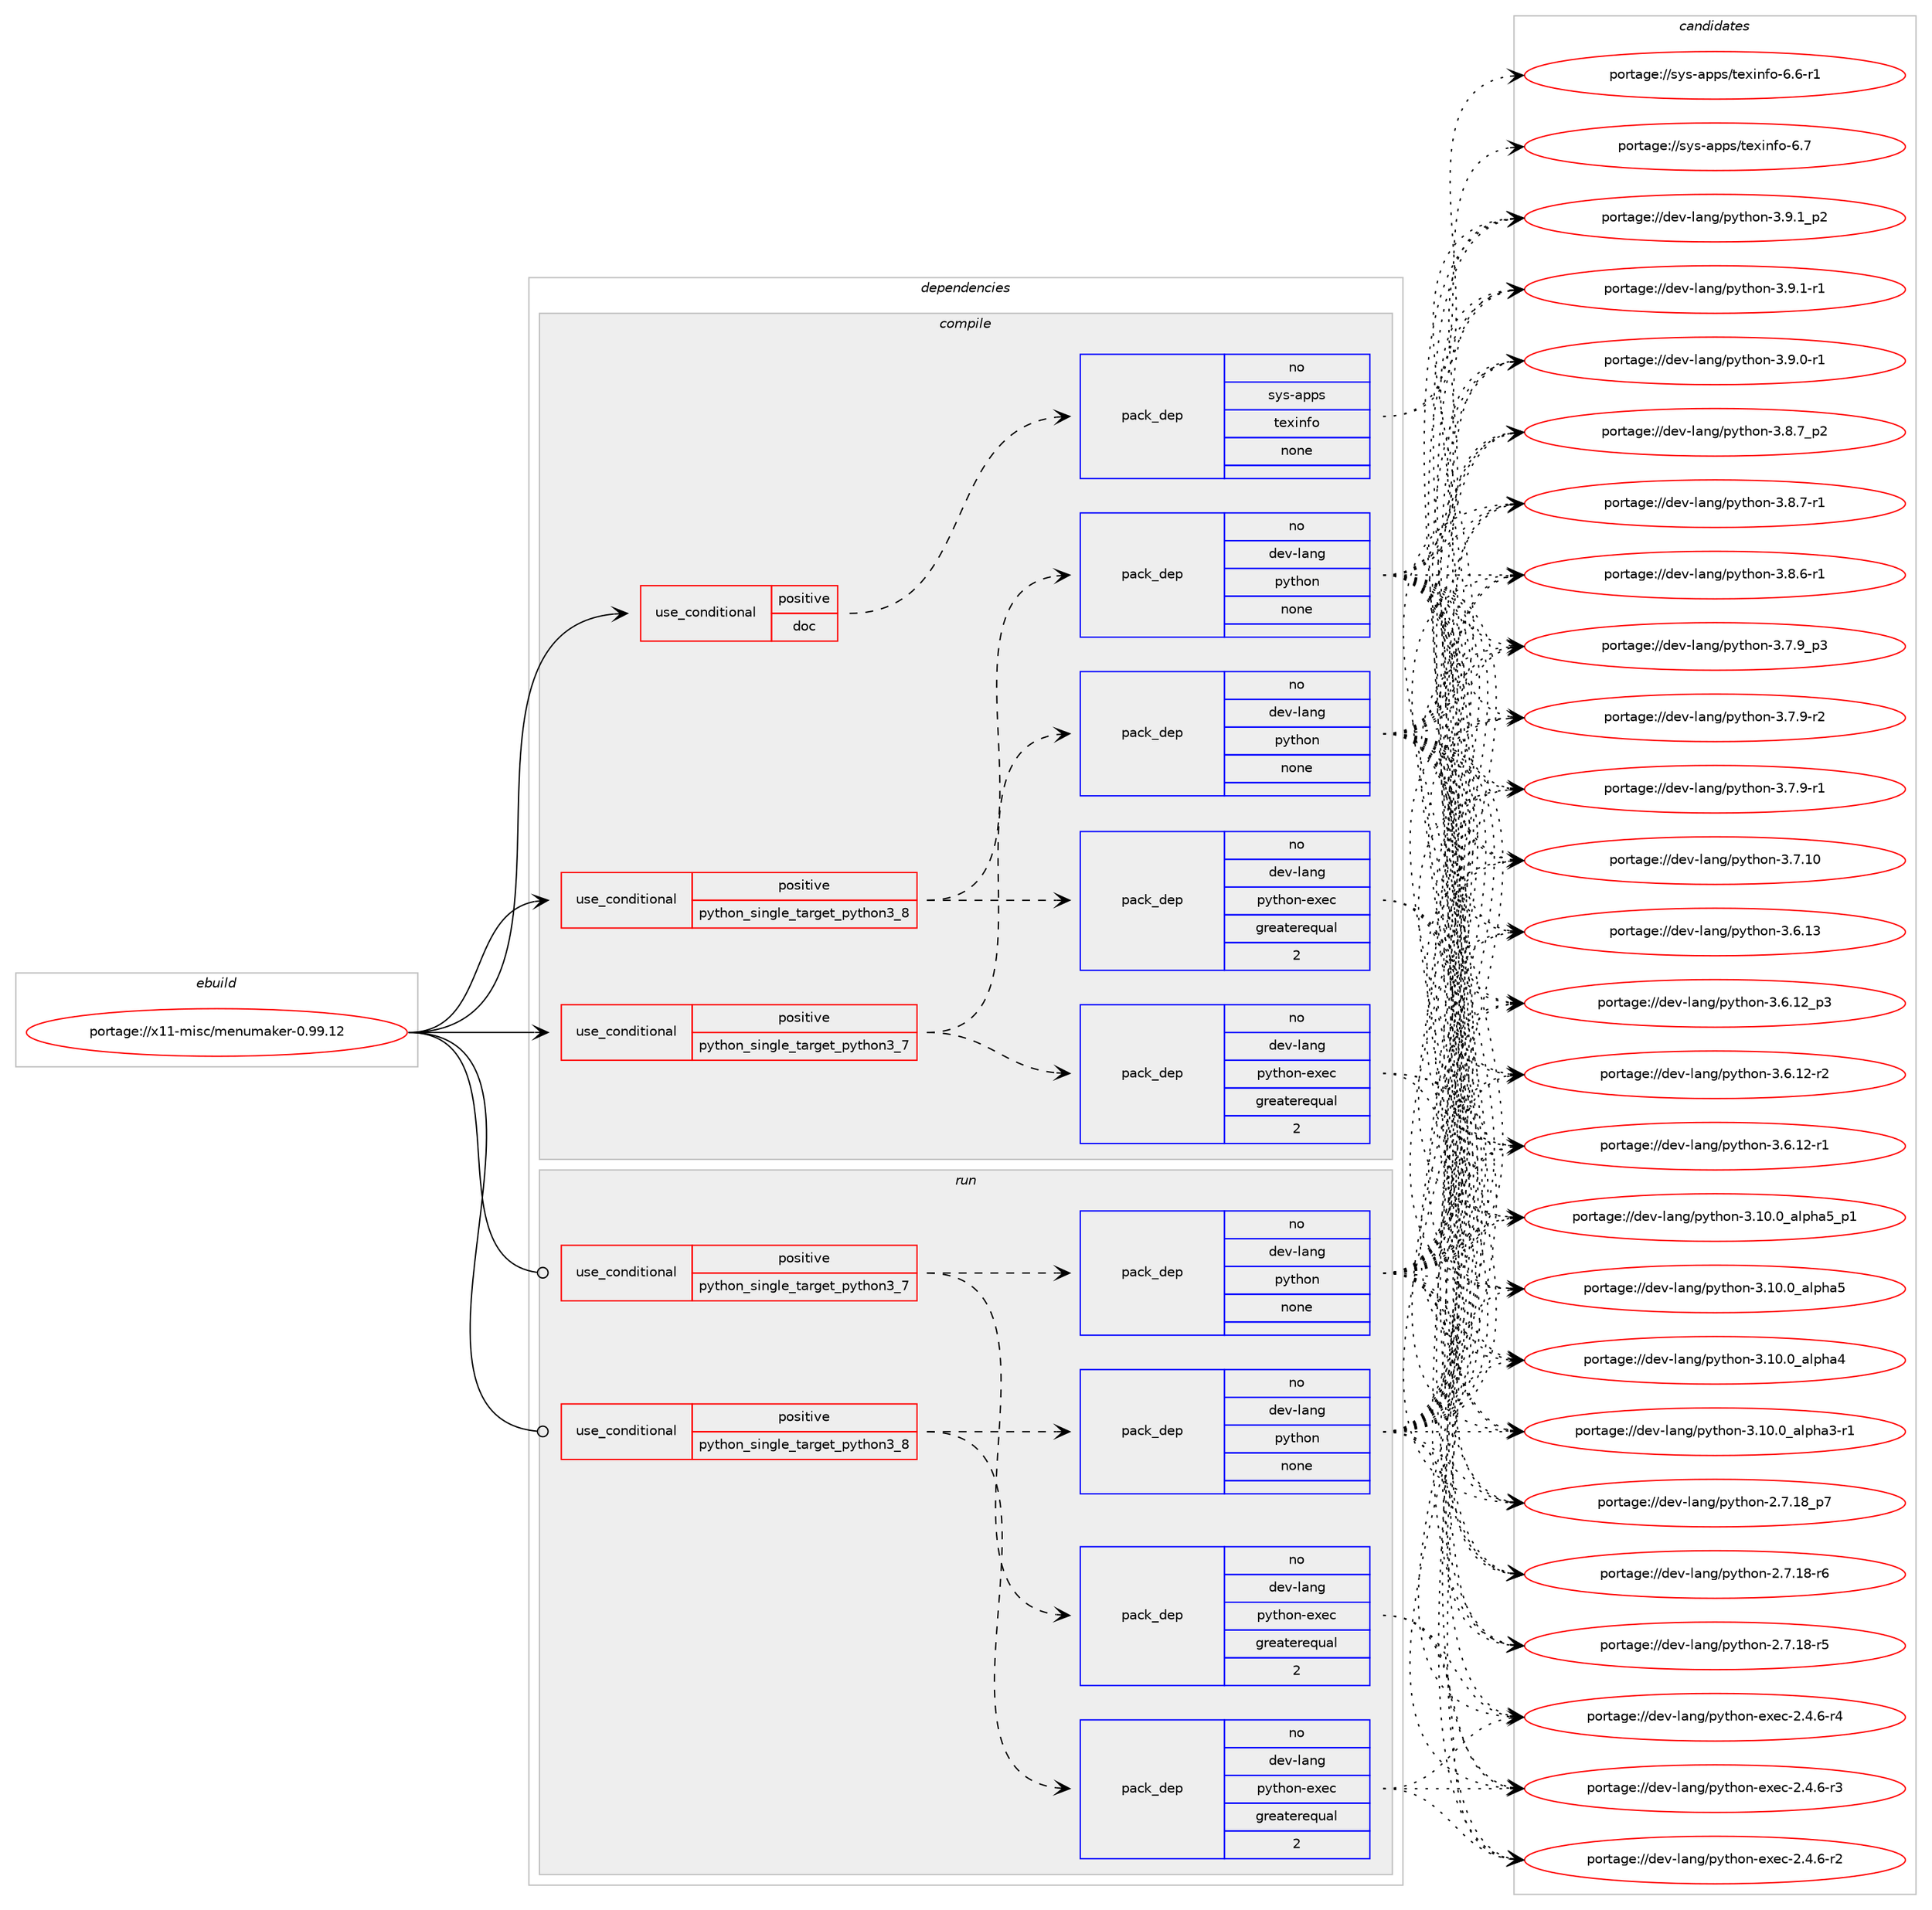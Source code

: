 digraph prolog {

# *************
# Graph options
# *************

newrank=true;
concentrate=true;
compound=true;
graph [rankdir=LR,fontname=Helvetica,fontsize=10,ranksep=1.5];#, ranksep=2.5, nodesep=0.2];
edge  [arrowhead=vee];
node  [fontname=Helvetica,fontsize=10];

# **********
# The ebuild
# **********

subgraph cluster_leftcol {
color=gray;
rank=same;
label=<<i>ebuild</i>>;
id [label="portage://x11-misc/menumaker-0.99.12", color=red, width=4, href="../x11-misc/menumaker-0.99.12.svg"];
}

# ****************
# The dependencies
# ****************

subgraph cluster_midcol {
color=gray;
label=<<i>dependencies</i>>;
subgraph cluster_compile {
fillcolor="#eeeeee";
style=filled;
label=<<i>compile</i>>;
subgraph cond179 {
dependency1528 [label=<<TABLE BORDER="0" CELLBORDER="1" CELLSPACING="0" CELLPADDING="4"><TR><TD ROWSPAN="3" CELLPADDING="10">use_conditional</TD></TR><TR><TD>positive</TD></TR><TR><TD>doc</TD></TR></TABLE>>, shape=none, color=red];
subgraph pack1319 {
dependency1529 [label=<<TABLE BORDER="0" CELLBORDER="1" CELLSPACING="0" CELLPADDING="4" WIDTH="220"><TR><TD ROWSPAN="6" CELLPADDING="30">pack_dep</TD></TR><TR><TD WIDTH="110">no</TD></TR><TR><TD>sys-apps</TD></TR><TR><TD>texinfo</TD></TR><TR><TD>none</TD></TR><TR><TD></TD></TR></TABLE>>, shape=none, color=blue];
}
dependency1528:e -> dependency1529:w [weight=20,style="dashed",arrowhead="vee"];
}
id:e -> dependency1528:w [weight=20,style="solid",arrowhead="vee"];
subgraph cond180 {
dependency1530 [label=<<TABLE BORDER="0" CELLBORDER="1" CELLSPACING="0" CELLPADDING="4"><TR><TD ROWSPAN="3" CELLPADDING="10">use_conditional</TD></TR><TR><TD>positive</TD></TR><TR><TD>python_single_target_python3_7</TD></TR></TABLE>>, shape=none, color=red];
subgraph pack1320 {
dependency1531 [label=<<TABLE BORDER="0" CELLBORDER="1" CELLSPACING="0" CELLPADDING="4" WIDTH="220"><TR><TD ROWSPAN="6" CELLPADDING="30">pack_dep</TD></TR><TR><TD WIDTH="110">no</TD></TR><TR><TD>dev-lang</TD></TR><TR><TD>python</TD></TR><TR><TD>none</TD></TR><TR><TD></TD></TR></TABLE>>, shape=none, color=blue];
}
dependency1530:e -> dependency1531:w [weight=20,style="dashed",arrowhead="vee"];
subgraph pack1321 {
dependency1532 [label=<<TABLE BORDER="0" CELLBORDER="1" CELLSPACING="0" CELLPADDING="4" WIDTH="220"><TR><TD ROWSPAN="6" CELLPADDING="30">pack_dep</TD></TR><TR><TD WIDTH="110">no</TD></TR><TR><TD>dev-lang</TD></TR><TR><TD>python-exec</TD></TR><TR><TD>greaterequal</TD></TR><TR><TD>2</TD></TR></TABLE>>, shape=none, color=blue];
}
dependency1530:e -> dependency1532:w [weight=20,style="dashed",arrowhead="vee"];
}
id:e -> dependency1530:w [weight=20,style="solid",arrowhead="vee"];
subgraph cond181 {
dependency1533 [label=<<TABLE BORDER="0" CELLBORDER="1" CELLSPACING="0" CELLPADDING="4"><TR><TD ROWSPAN="3" CELLPADDING="10">use_conditional</TD></TR><TR><TD>positive</TD></TR><TR><TD>python_single_target_python3_8</TD></TR></TABLE>>, shape=none, color=red];
subgraph pack1322 {
dependency1534 [label=<<TABLE BORDER="0" CELLBORDER="1" CELLSPACING="0" CELLPADDING="4" WIDTH="220"><TR><TD ROWSPAN="6" CELLPADDING="30">pack_dep</TD></TR><TR><TD WIDTH="110">no</TD></TR><TR><TD>dev-lang</TD></TR><TR><TD>python</TD></TR><TR><TD>none</TD></TR><TR><TD></TD></TR></TABLE>>, shape=none, color=blue];
}
dependency1533:e -> dependency1534:w [weight=20,style="dashed",arrowhead="vee"];
subgraph pack1323 {
dependency1535 [label=<<TABLE BORDER="0" CELLBORDER="1" CELLSPACING="0" CELLPADDING="4" WIDTH="220"><TR><TD ROWSPAN="6" CELLPADDING="30">pack_dep</TD></TR><TR><TD WIDTH="110">no</TD></TR><TR><TD>dev-lang</TD></TR><TR><TD>python-exec</TD></TR><TR><TD>greaterequal</TD></TR><TR><TD>2</TD></TR></TABLE>>, shape=none, color=blue];
}
dependency1533:e -> dependency1535:w [weight=20,style="dashed",arrowhead="vee"];
}
id:e -> dependency1533:w [weight=20,style="solid",arrowhead="vee"];
}
subgraph cluster_compileandrun {
fillcolor="#eeeeee";
style=filled;
label=<<i>compile and run</i>>;
}
subgraph cluster_run {
fillcolor="#eeeeee";
style=filled;
label=<<i>run</i>>;
subgraph cond182 {
dependency1536 [label=<<TABLE BORDER="0" CELLBORDER="1" CELLSPACING="0" CELLPADDING="4"><TR><TD ROWSPAN="3" CELLPADDING="10">use_conditional</TD></TR><TR><TD>positive</TD></TR><TR><TD>python_single_target_python3_7</TD></TR></TABLE>>, shape=none, color=red];
subgraph pack1324 {
dependency1537 [label=<<TABLE BORDER="0" CELLBORDER="1" CELLSPACING="0" CELLPADDING="4" WIDTH="220"><TR><TD ROWSPAN="6" CELLPADDING="30">pack_dep</TD></TR><TR><TD WIDTH="110">no</TD></TR><TR><TD>dev-lang</TD></TR><TR><TD>python</TD></TR><TR><TD>none</TD></TR><TR><TD></TD></TR></TABLE>>, shape=none, color=blue];
}
dependency1536:e -> dependency1537:w [weight=20,style="dashed",arrowhead="vee"];
subgraph pack1325 {
dependency1538 [label=<<TABLE BORDER="0" CELLBORDER="1" CELLSPACING="0" CELLPADDING="4" WIDTH="220"><TR><TD ROWSPAN="6" CELLPADDING="30">pack_dep</TD></TR><TR><TD WIDTH="110">no</TD></TR><TR><TD>dev-lang</TD></TR><TR><TD>python-exec</TD></TR><TR><TD>greaterequal</TD></TR><TR><TD>2</TD></TR></TABLE>>, shape=none, color=blue];
}
dependency1536:e -> dependency1538:w [weight=20,style="dashed",arrowhead="vee"];
}
id:e -> dependency1536:w [weight=20,style="solid",arrowhead="odot"];
subgraph cond183 {
dependency1539 [label=<<TABLE BORDER="0" CELLBORDER="1" CELLSPACING="0" CELLPADDING="4"><TR><TD ROWSPAN="3" CELLPADDING="10">use_conditional</TD></TR><TR><TD>positive</TD></TR><TR><TD>python_single_target_python3_8</TD></TR></TABLE>>, shape=none, color=red];
subgraph pack1326 {
dependency1540 [label=<<TABLE BORDER="0" CELLBORDER="1" CELLSPACING="0" CELLPADDING="4" WIDTH="220"><TR><TD ROWSPAN="6" CELLPADDING="30">pack_dep</TD></TR><TR><TD WIDTH="110">no</TD></TR><TR><TD>dev-lang</TD></TR><TR><TD>python</TD></TR><TR><TD>none</TD></TR><TR><TD></TD></TR></TABLE>>, shape=none, color=blue];
}
dependency1539:e -> dependency1540:w [weight=20,style="dashed",arrowhead="vee"];
subgraph pack1327 {
dependency1541 [label=<<TABLE BORDER="0" CELLBORDER="1" CELLSPACING="0" CELLPADDING="4" WIDTH="220"><TR><TD ROWSPAN="6" CELLPADDING="30">pack_dep</TD></TR><TR><TD WIDTH="110">no</TD></TR><TR><TD>dev-lang</TD></TR><TR><TD>python-exec</TD></TR><TR><TD>greaterequal</TD></TR><TR><TD>2</TD></TR></TABLE>>, shape=none, color=blue];
}
dependency1539:e -> dependency1541:w [weight=20,style="dashed",arrowhead="vee"];
}
id:e -> dependency1539:w [weight=20,style="solid",arrowhead="odot"];
}
}

# **************
# The candidates
# **************

subgraph cluster_choices {
rank=same;
color=gray;
label=<<i>candidates</i>>;

subgraph choice1319 {
color=black;
nodesep=1;
choice11512111545971121121154711610112010511010211145544655 [label="portage://sys-apps/texinfo-6.7", color=red, width=4,href="../sys-apps/texinfo-6.7.svg"];
choice115121115459711211211547116101120105110102111455446544511449 [label="portage://sys-apps/texinfo-6.6-r1", color=red, width=4,href="../sys-apps/texinfo-6.6-r1.svg"];
dependency1529:e -> choice11512111545971121121154711610112010511010211145544655:w [style=dotted,weight="100"];
dependency1529:e -> choice115121115459711211211547116101120105110102111455446544511449:w [style=dotted,weight="100"];
}
subgraph choice1320 {
color=black;
nodesep=1;
choice1001011184510897110103471121211161041111104551465746499511250 [label="portage://dev-lang/python-3.9.1_p2", color=red, width=4,href="../dev-lang/python-3.9.1_p2.svg"];
choice1001011184510897110103471121211161041111104551465746494511449 [label="portage://dev-lang/python-3.9.1-r1", color=red, width=4,href="../dev-lang/python-3.9.1-r1.svg"];
choice1001011184510897110103471121211161041111104551465746484511449 [label="portage://dev-lang/python-3.9.0-r1", color=red, width=4,href="../dev-lang/python-3.9.0-r1.svg"];
choice1001011184510897110103471121211161041111104551465646559511250 [label="portage://dev-lang/python-3.8.7_p2", color=red, width=4,href="../dev-lang/python-3.8.7_p2.svg"];
choice1001011184510897110103471121211161041111104551465646554511449 [label="portage://dev-lang/python-3.8.7-r1", color=red, width=4,href="../dev-lang/python-3.8.7-r1.svg"];
choice1001011184510897110103471121211161041111104551465646544511449 [label="portage://dev-lang/python-3.8.6-r1", color=red, width=4,href="../dev-lang/python-3.8.6-r1.svg"];
choice1001011184510897110103471121211161041111104551465546579511251 [label="portage://dev-lang/python-3.7.9_p3", color=red, width=4,href="../dev-lang/python-3.7.9_p3.svg"];
choice1001011184510897110103471121211161041111104551465546574511450 [label="portage://dev-lang/python-3.7.9-r2", color=red, width=4,href="../dev-lang/python-3.7.9-r2.svg"];
choice1001011184510897110103471121211161041111104551465546574511449 [label="portage://dev-lang/python-3.7.9-r1", color=red, width=4,href="../dev-lang/python-3.7.9-r1.svg"];
choice10010111845108971101034711212111610411111045514655464948 [label="portage://dev-lang/python-3.7.10", color=red, width=4,href="../dev-lang/python-3.7.10.svg"];
choice10010111845108971101034711212111610411111045514654464951 [label="portage://dev-lang/python-3.6.13", color=red, width=4,href="../dev-lang/python-3.6.13.svg"];
choice100101118451089711010347112121116104111110455146544649509511251 [label="portage://dev-lang/python-3.6.12_p3", color=red, width=4,href="../dev-lang/python-3.6.12_p3.svg"];
choice100101118451089711010347112121116104111110455146544649504511450 [label="portage://dev-lang/python-3.6.12-r2", color=red, width=4,href="../dev-lang/python-3.6.12-r2.svg"];
choice100101118451089711010347112121116104111110455146544649504511449 [label="portage://dev-lang/python-3.6.12-r1", color=red, width=4,href="../dev-lang/python-3.6.12-r1.svg"];
choice10010111845108971101034711212111610411111045514649484648959710811210497539511249 [label="portage://dev-lang/python-3.10.0_alpha5_p1", color=red, width=4,href="../dev-lang/python-3.10.0_alpha5_p1.svg"];
choice1001011184510897110103471121211161041111104551464948464895971081121049753 [label="portage://dev-lang/python-3.10.0_alpha5", color=red, width=4,href="../dev-lang/python-3.10.0_alpha5.svg"];
choice1001011184510897110103471121211161041111104551464948464895971081121049752 [label="portage://dev-lang/python-3.10.0_alpha4", color=red, width=4,href="../dev-lang/python-3.10.0_alpha4.svg"];
choice10010111845108971101034711212111610411111045514649484648959710811210497514511449 [label="portage://dev-lang/python-3.10.0_alpha3-r1", color=red, width=4,href="../dev-lang/python-3.10.0_alpha3-r1.svg"];
choice100101118451089711010347112121116104111110455046554649569511255 [label="portage://dev-lang/python-2.7.18_p7", color=red, width=4,href="../dev-lang/python-2.7.18_p7.svg"];
choice100101118451089711010347112121116104111110455046554649564511454 [label="portage://dev-lang/python-2.7.18-r6", color=red, width=4,href="../dev-lang/python-2.7.18-r6.svg"];
choice100101118451089711010347112121116104111110455046554649564511453 [label="portage://dev-lang/python-2.7.18-r5", color=red, width=4,href="../dev-lang/python-2.7.18-r5.svg"];
dependency1531:e -> choice1001011184510897110103471121211161041111104551465746499511250:w [style=dotted,weight="100"];
dependency1531:e -> choice1001011184510897110103471121211161041111104551465746494511449:w [style=dotted,weight="100"];
dependency1531:e -> choice1001011184510897110103471121211161041111104551465746484511449:w [style=dotted,weight="100"];
dependency1531:e -> choice1001011184510897110103471121211161041111104551465646559511250:w [style=dotted,weight="100"];
dependency1531:e -> choice1001011184510897110103471121211161041111104551465646554511449:w [style=dotted,weight="100"];
dependency1531:e -> choice1001011184510897110103471121211161041111104551465646544511449:w [style=dotted,weight="100"];
dependency1531:e -> choice1001011184510897110103471121211161041111104551465546579511251:w [style=dotted,weight="100"];
dependency1531:e -> choice1001011184510897110103471121211161041111104551465546574511450:w [style=dotted,weight="100"];
dependency1531:e -> choice1001011184510897110103471121211161041111104551465546574511449:w [style=dotted,weight="100"];
dependency1531:e -> choice10010111845108971101034711212111610411111045514655464948:w [style=dotted,weight="100"];
dependency1531:e -> choice10010111845108971101034711212111610411111045514654464951:w [style=dotted,weight="100"];
dependency1531:e -> choice100101118451089711010347112121116104111110455146544649509511251:w [style=dotted,weight="100"];
dependency1531:e -> choice100101118451089711010347112121116104111110455146544649504511450:w [style=dotted,weight="100"];
dependency1531:e -> choice100101118451089711010347112121116104111110455146544649504511449:w [style=dotted,weight="100"];
dependency1531:e -> choice10010111845108971101034711212111610411111045514649484648959710811210497539511249:w [style=dotted,weight="100"];
dependency1531:e -> choice1001011184510897110103471121211161041111104551464948464895971081121049753:w [style=dotted,weight="100"];
dependency1531:e -> choice1001011184510897110103471121211161041111104551464948464895971081121049752:w [style=dotted,weight="100"];
dependency1531:e -> choice10010111845108971101034711212111610411111045514649484648959710811210497514511449:w [style=dotted,weight="100"];
dependency1531:e -> choice100101118451089711010347112121116104111110455046554649569511255:w [style=dotted,weight="100"];
dependency1531:e -> choice100101118451089711010347112121116104111110455046554649564511454:w [style=dotted,weight="100"];
dependency1531:e -> choice100101118451089711010347112121116104111110455046554649564511453:w [style=dotted,weight="100"];
}
subgraph choice1321 {
color=black;
nodesep=1;
choice10010111845108971101034711212111610411111045101120101994550465246544511452 [label="portage://dev-lang/python-exec-2.4.6-r4", color=red, width=4,href="../dev-lang/python-exec-2.4.6-r4.svg"];
choice10010111845108971101034711212111610411111045101120101994550465246544511451 [label="portage://dev-lang/python-exec-2.4.6-r3", color=red, width=4,href="../dev-lang/python-exec-2.4.6-r3.svg"];
choice10010111845108971101034711212111610411111045101120101994550465246544511450 [label="portage://dev-lang/python-exec-2.4.6-r2", color=red, width=4,href="../dev-lang/python-exec-2.4.6-r2.svg"];
dependency1532:e -> choice10010111845108971101034711212111610411111045101120101994550465246544511452:w [style=dotted,weight="100"];
dependency1532:e -> choice10010111845108971101034711212111610411111045101120101994550465246544511451:w [style=dotted,weight="100"];
dependency1532:e -> choice10010111845108971101034711212111610411111045101120101994550465246544511450:w [style=dotted,weight="100"];
}
subgraph choice1322 {
color=black;
nodesep=1;
choice1001011184510897110103471121211161041111104551465746499511250 [label="portage://dev-lang/python-3.9.1_p2", color=red, width=4,href="../dev-lang/python-3.9.1_p2.svg"];
choice1001011184510897110103471121211161041111104551465746494511449 [label="portage://dev-lang/python-3.9.1-r1", color=red, width=4,href="../dev-lang/python-3.9.1-r1.svg"];
choice1001011184510897110103471121211161041111104551465746484511449 [label="portage://dev-lang/python-3.9.0-r1", color=red, width=4,href="../dev-lang/python-3.9.0-r1.svg"];
choice1001011184510897110103471121211161041111104551465646559511250 [label="portage://dev-lang/python-3.8.7_p2", color=red, width=4,href="../dev-lang/python-3.8.7_p2.svg"];
choice1001011184510897110103471121211161041111104551465646554511449 [label="portage://dev-lang/python-3.8.7-r1", color=red, width=4,href="../dev-lang/python-3.8.7-r1.svg"];
choice1001011184510897110103471121211161041111104551465646544511449 [label="portage://dev-lang/python-3.8.6-r1", color=red, width=4,href="../dev-lang/python-3.8.6-r1.svg"];
choice1001011184510897110103471121211161041111104551465546579511251 [label="portage://dev-lang/python-3.7.9_p3", color=red, width=4,href="../dev-lang/python-3.7.9_p3.svg"];
choice1001011184510897110103471121211161041111104551465546574511450 [label="portage://dev-lang/python-3.7.9-r2", color=red, width=4,href="../dev-lang/python-3.7.9-r2.svg"];
choice1001011184510897110103471121211161041111104551465546574511449 [label="portage://dev-lang/python-3.7.9-r1", color=red, width=4,href="../dev-lang/python-3.7.9-r1.svg"];
choice10010111845108971101034711212111610411111045514655464948 [label="portage://dev-lang/python-3.7.10", color=red, width=4,href="../dev-lang/python-3.7.10.svg"];
choice10010111845108971101034711212111610411111045514654464951 [label="portage://dev-lang/python-3.6.13", color=red, width=4,href="../dev-lang/python-3.6.13.svg"];
choice100101118451089711010347112121116104111110455146544649509511251 [label="portage://dev-lang/python-3.6.12_p3", color=red, width=4,href="../dev-lang/python-3.6.12_p3.svg"];
choice100101118451089711010347112121116104111110455146544649504511450 [label="portage://dev-lang/python-3.6.12-r2", color=red, width=4,href="../dev-lang/python-3.6.12-r2.svg"];
choice100101118451089711010347112121116104111110455146544649504511449 [label="portage://dev-lang/python-3.6.12-r1", color=red, width=4,href="../dev-lang/python-3.6.12-r1.svg"];
choice10010111845108971101034711212111610411111045514649484648959710811210497539511249 [label="portage://dev-lang/python-3.10.0_alpha5_p1", color=red, width=4,href="../dev-lang/python-3.10.0_alpha5_p1.svg"];
choice1001011184510897110103471121211161041111104551464948464895971081121049753 [label="portage://dev-lang/python-3.10.0_alpha5", color=red, width=4,href="../dev-lang/python-3.10.0_alpha5.svg"];
choice1001011184510897110103471121211161041111104551464948464895971081121049752 [label="portage://dev-lang/python-3.10.0_alpha4", color=red, width=4,href="../dev-lang/python-3.10.0_alpha4.svg"];
choice10010111845108971101034711212111610411111045514649484648959710811210497514511449 [label="portage://dev-lang/python-3.10.0_alpha3-r1", color=red, width=4,href="../dev-lang/python-3.10.0_alpha3-r1.svg"];
choice100101118451089711010347112121116104111110455046554649569511255 [label="portage://dev-lang/python-2.7.18_p7", color=red, width=4,href="../dev-lang/python-2.7.18_p7.svg"];
choice100101118451089711010347112121116104111110455046554649564511454 [label="portage://dev-lang/python-2.7.18-r6", color=red, width=4,href="../dev-lang/python-2.7.18-r6.svg"];
choice100101118451089711010347112121116104111110455046554649564511453 [label="portage://dev-lang/python-2.7.18-r5", color=red, width=4,href="../dev-lang/python-2.7.18-r5.svg"];
dependency1534:e -> choice1001011184510897110103471121211161041111104551465746499511250:w [style=dotted,weight="100"];
dependency1534:e -> choice1001011184510897110103471121211161041111104551465746494511449:w [style=dotted,weight="100"];
dependency1534:e -> choice1001011184510897110103471121211161041111104551465746484511449:w [style=dotted,weight="100"];
dependency1534:e -> choice1001011184510897110103471121211161041111104551465646559511250:w [style=dotted,weight="100"];
dependency1534:e -> choice1001011184510897110103471121211161041111104551465646554511449:w [style=dotted,weight="100"];
dependency1534:e -> choice1001011184510897110103471121211161041111104551465646544511449:w [style=dotted,weight="100"];
dependency1534:e -> choice1001011184510897110103471121211161041111104551465546579511251:w [style=dotted,weight="100"];
dependency1534:e -> choice1001011184510897110103471121211161041111104551465546574511450:w [style=dotted,weight="100"];
dependency1534:e -> choice1001011184510897110103471121211161041111104551465546574511449:w [style=dotted,weight="100"];
dependency1534:e -> choice10010111845108971101034711212111610411111045514655464948:w [style=dotted,weight="100"];
dependency1534:e -> choice10010111845108971101034711212111610411111045514654464951:w [style=dotted,weight="100"];
dependency1534:e -> choice100101118451089711010347112121116104111110455146544649509511251:w [style=dotted,weight="100"];
dependency1534:e -> choice100101118451089711010347112121116104111110455146544649504511450:w [style=dotted,weight="100"];
dependency1534:e -> choice100101118451089711010347112121116104111110455146544649504511449:w [style=dotted,weight="100"];
dependency1534:e -> choice10010111845108971101034711212111610411111045514649484648959710811210497539511249:w [style=dotted,weight="100"];
dependency1534:e -> choice1001011184510897110103471121211161041111104551464948464895971081121049753:w [style=dotted,weight="100"];
dependency1534:e -> choice1001011184510897110103471121211161041111104551464948464895971081121049752:w [style=dotted,weight="100"];
dependency1534:e -> choice10010111845108971101034711212111610411111045514649484648959710811210497514511449:w [style=dotted,weight="100"];
dependency1534:e -> choice100101118451089711010347112121116104111110455046554649569511255:w [style=dotted,weight="100"];
dependency1534:e -> choice100101118451089711010347112121116104111110455046554649564511454:w [style=dotted,weight="100"];
dependency1534:e -> choice100101118451089711010347112121116104111110455046554649564511453:w [style=dotted,weight="100"];
}
subgraph choice1323 {
color=black;
nodesep=1;
choice10010111845108971101034711212111610411111045101120101994550465246544511452 [label="portage://dev-lang/python-exec-2.4.6-r4", color=red, width=4,href="../dev-lang/python-exec-2.4.6-r4.svg"];
choice10010111845108971101034711212111610411111045101120101994550465246544511451 [label="portage://dev-lang/python-exec-2.4.6-r3", color=red, width=4,href="../dev-lang/python-exec-2.4.6-r3.svg"];
choice10010111845108971101034711212111610411111045101120101994550465246544511450 [label="portage://dev-lang/python-exec-2.4.6-r2", color=red, width=4,href="../dev-lang/python-exec-2.4.6-r2.svg"];
dependency1535:e -> choice10010111845108971101034711212111610411111045101120101994550465246544511452:w [style=dotted,weight="100"];
dependency1535:e -> choice10010111845108971101034711212111610411111045101120101994550465246544511451:w [style=dotted,weight="100"];
dependency1535:e -> choice10010111845108971101034711212111610411111045101120101994550465246544511450:w [style=dotted,weight="100"];
}
subgraph choice1324 {
color=black;
nodesep=1;
choice1001011184510897110103471121211161041111104551465746499511250 [label="portage://dev-lang/python-3.9.1_p2", color=red, width=4,href="../dev-lang/python-3.9.1_p2.svg"];
choice1001011184510897110103471121211161041111104551465746494511449 [label="portage://dev-lang/python-3.9.1-r1", color=red, width=4,href="../dev-lang/python-3.9.1-r1.svg"];
choice1001011184510897110103471121211161041111104551465746484511449 [label="portage://dev-lang/python-3.9.0-r1", color=red, width=4,href="../dev-lang/python-3.9.0-r1.svg"];
choice1001011184510897110103471121211161041111104551465646559511250 [label="portage://dev-lang/python-3.8.7_p2", color=red, width=4,href="../dev-lang/python-3.8.7_p2.svg"];
choice1001011184510897110103471121211161041111104551465646554511449 [label="portage://dev-lang/python-3.8.7-r1", color=red, width=4,href="../dev-lang/python-3.8.7-r1.svg"];
choice1001011184510897110103471121211161041111104551465646544511449 [label="portage://dev-lang/python-3.8.6-r1", color=red, width=4,href="../dev-lang/python-3.8.6-r1.svg"];
choice1001011184510897110103471121211161041111104551465546579511251 [label="portage://dev-lang/python-3.7.9_p3", color=red, width=4,href="../dev-lang/python-3.7.9_p3.svg"];
choice1001011184510897110103471121211161041111104551465546574511450 [label="portage://dev-lang/python-3.7.9-r2", color=red, width=4,href="../dev-lang/python-3.7.9-r2.svg"];
choice1001011184510897110103471121211161041111104551465546574511449 [label="portage://dev-lang/python-3.7.9-r1", color=red, width=4,href="../dev-lang/python-3.7.9-r1.svg"];
choice10010111845108971101034711212111610411111045514655464948 [label="portage://dev-lang/python-3.7.10", color=red, width=4,href="../dev-lang/python-3.7.10.svg"];
choice10010111845108971101034711212111610411111045514654464951 [label="portage://dev-lang/python-3.6.13", color=red, width=4,href="../dev-lang/python-3.6.13.svg"];
choice100101118451089711010347112121116104111110455146544649509511251 [label="portage://dev-lang/python-3.6.12_p3", color=red, width=4,href="../dev-lang/python-3.6.12_p3.svg"];
choice100101118451089711010347112121116104111110455146544649504511450 [label="portage://dev-lang/python-3.6.12-r2", color=red, width=4,href="../dev-lang/python-3.6.12-r2.svg"];
choice100101118451089711010347112121116104111110455146544649504511449 [label="portage://dev-lang/python-3.6.12-r1", color=red, width=4,href="../dev-lang/python-3.6.12-r1.svg"];
choice10010111845108971101034711212111610411111045514649484648959710811210497539511249 [label="portage://dev-lang/python-3.10.0_alpha5_p1", color=red, width=4,href="../dev-lang/python-3.10.0_alpha5_p1.svg"];
choice1001011184510897110103471121211161041111104551464948464895971081121049753 [label="portage://dev-lang/python-3.10.0_alpha5", color=red, width=4,href="../dev-lang/python-3.10.0_alpha5.svg"];
choice1001011184510897110103471121211161041111104551464948464895971081121049752 [label="portage://dev-lang/python-3.10.0_alpha4", color=red, width=4,href="../dev-lang/python-3.10.0_alpha4.svg"];
choice10010111845108971101034711212111610411111045514649484648959710811210497514511449 [label="portage://dev-lang/python-3.10.0_alpha3-r1", color=red, width=4,href="../dev-lang/python-3.10.0_alpha3-r1.svg"];
choice100101118451089711010347112121116104111110455046554649569511255 [label="portage://dev-lang/python-2.7.18_p7", color=red, width=4,href="../dev-lang/python-2.7.18_p7.svg"];
choice100101118451089711010347112121116104111110455046554649564511454 [label="portage://dev-lang/python-2.7.18-r6", color=red, width=4,href="../dev-lang/python-2.7.18-r6.svg"];
choice100101118451089711010347112121116104111110455046554649564511453 [label="portage://dev-lang/python-2.7.18-r5", color=red, width=4,href="../dev-lang/python-2.7.18-r5.svg"];
dependency1537:e -> choice1001011184510897110103471121211161041111104551465746499511250:w [style=dotted,weight="100"];
dependency1537:e -> choice1001011184510897110103471121211161041111104551465746494511449:w [style=dotted,weight="100"];
dependency1537:e -> choice1001011184510897110103471121211161041111104551465746484511449:w [style=dotted,weight="100"];
dependency1537:e -> choice1001011184510897110103471121211161041111104551465646559511250:w [style=dotted,weight="100"];
dependency1537:e -> choice1001011184510897110103471121211161041111104551465646554511449:w [style=dotted,weight="100"];
dependency1537:e -> choice1001011184510897110103471121211161041111104551465646544511449:w [style=dotted,weight="100"];
dependency1537:e -> choice1001011184510897110103471121211161041111104551465546579511251:w [style=dotted,weight="100"];
dependency1537:e -> choice1001011184510897110103471121211161041111104551465546574511450:w [style=dotted,weight="100"];
dependency1537:e -> choice1001011184510897110103471121211161041111104551465546574511449:w [style=dotted,weight="100"];
dependency1537:e -> choice10010111845108971101034711212111610411111045514655464948:w [style=dotted,weight="100"];
dependency1537:e -> choice10010111845108971101034711212111610411111045514654464951:w [style=dotted,weight="100"];
dependency1537:e -> choice100101118451089711010347112121116104111110455146544649509511251:w [style=dotted,weight="100"];
dependency1537:e -> choice100101118451089711010347112121116104111110455146544649504511450:w [style=dotted,weight="100"];
dependency1537:e -> choice100101118451089711010347112121116104111110455146544649504511449:w [style=dotted,weight="100"];
dependency1537:e -> choice10010111845108971101034711212111610411111045514649484648959710811210497539511249:w [style=dotted,weight="100"];
dependency1537:e -> choice1001011184510897110103471121211161041111104551464948464895971081121049753:w [style=dotted,weight="100"];
dependency1537:e -> choice1001011184510897110103471121211161041111104551464948464895971081121049752:w [style=dotted,weight="100"];
dependency1537:e -> choice10010111845108971101034711212111610411111045514649484648959710811210497514511449:w [style=dotted,weight="100"];
dependency1537:e -> choice100101118451089711010347112121116104111110455046554649569511255:w [style=dotted,weight="100"];
dependency1537:e -> choice100101118451089711010347112121116104111110455046554649564511454:w [style=dotted,weight="100"];
dependency1537:e -> choice100101118451089711010347112121116104111110455046554649564511453:w [style=dotted,weight="100"];
}
subgraph choice1325 {
color=black;
nodesep=1;
choice10010111845108971101034711212111610411111045101120101994550465246544511452 [label="portage://dev-lang/python-exec-2.4.6-r4", color=red, width=4,href="../dev-lang/python-exec-2.4.6-r4.svg"];
choice10010111845108971101034711212111610411111045101120101994550465246544511451 [label="portage://dev-lang/python-exec-2.4.6-r3", color=red, width=4,href="../dev-lang/python-exec-2.4.6-r3.svg"];
choice10010111845108971101034711212111610411111045101120101994550465246544511450 [label="portage://dev-lang/python-exec-2.4.6-r2", color=red, width=4,href="../dev-lang/python-exec-2.4.6-r2.svg"];
dependency1538:e -> choice10010111845108971101034711212111610411111045101120101994550465246544511452:w [style=dotted,weight="100"];
dependency1538:e -> choice10010111845108971101034711212111610411111045101120101994550465246544511451:w [style=dotted,weight="100"];
dependency1538:e -> choice10010111845108971101034711212111610411111045101120101994550465246544511450:w [style=dotted,weight="100"];
}
subgraph choice1326 {
color=black;
nodesep=1;
choice1001011184510897110103471121211161041111104551465746499511250 [label="portage://dev-lang/python-3.9.1_p2", color=red, width=4,href="../dev-lang/python-3.9.1_p2.svg"];
choice1001011184510897110103471121211161041111104551465746494511449 [label="portage://dev-lang/python-3.9.1-r1", color=red, width=4,href="../dev-lang/python-3.9.1-r1.svg"];
choice1001011184510897110103471121211161041111104551465746484511449 [label="portage://dev-lang/python-3.9.0-r1", color=red, width=4,href="../dev-lang/python-3.9.0-r1.svg"];
choice1001011184510897110103471121211161041111104551465646559511250 [label="portage://dev-lang/python-3.8.7_p2", color=red, width=4,href="../dev-lang/python-3.8.7_p2.svg"];
choice1001011184510897110103471121211161041111104551465646554511449 [label="portage://dev-lang/python-3.8.7-r1", color=red, width=4,href="../dev-lang/python-3.8.7-r1.svg"];
choice1001011184510897110103471121211161041111104551465646544511449 [label="portage://dev-lang/python-3.8.6-r1", color=red, width=4,href="../dev-lang/python-3.8.6-r1.svg"];
choice1001011184510897110103471121211161041111104551465546579511251 [label="portage://dev-lang/python-3.7.9_p3", color=red, width=4,href="../dev-lang/python-3.7.9_p3.svg"];
choice1001011184510897110103471121211161041111104551465546574511450 [label="portage://dev-lang/python-3.7.9-r2", color=red, width=4,href="../dev-lang/python-3.7.9-r2.svg"];
choice1001011184510897110103471121211161041111104551465546574511449 [label="portage://dev-lang/python-3.7.9-r1", color=red, width=4,href="../dev-lang/python-3.7.9-r1.svg"];
choice10010111845108971101034711212111610411111045514655464948 [label="portage://dev-lang/python-3.7.10", color=red, width=4,href="../dev-lang/python-3.7.10.svg"];
choice10010111845108971101034711212111610411111045514654464951 [label="portage://dev-lang/python-3.6.13", color=red, width=4,href="../dev-lang/python-3.6.13.svg"];
choice100101118451089711010347112121116104111110455146544649509511251 [label="portage://dev-lang/python-3.6.12_p3", color=red, width=4,href="../dev-lang/python-3.6.12_p3.svg"];
choice100101118451089711010347112121116104111110455146544649504511450 [label="portage://dev-lang/python-3.6.12-r2", color=red, width=4,href="../dev-lang/python-3.6.12-r2.svg"];
choice100101118451089711010347112121116104111110455146544649504511449 [label="portage://dev-lang/python-3.6.12-r1", color=red, width=4,href="../dev-lang/python-3.6.12-r1.svg"];
choice10010111845108971101034711212111610411111045514649484648959710811210497539511249 [label="portage://dev-lang/python-3.10.0_alpha5_p1", color=red, width=4,href="../dev-lang/python-3.10.0_alpha5_p1.svg"];
choice1001011184510897110103471121211161041111104551464948464895971081121049753 [label="portage://dev-lang/python-3.10.0_alpha5", color=red, width=4,href="../dev-lang/python-3.10.0_alpha5.svg"];
choice1001011184510897110103471121211161041111104551464948464895971081121049752 [label="portage://dev-lang/python-3.10.0_alpha4", color=red, width=4,href="../dev-lang/python-3.10.0_alpha4.svg"];
choice10010111845108971101034711212111610411111045514649484648959710811210497514511449 [label="portage://dev-lang/python-3.10.0_alpha3-r1", color=red, width=4,href="../dev-lang/python-3.10.0_alpha3-r1.svg"];
choice100101118451089711010347112121116104111110455046554649569511255 [label="portage://dev-lang/python-2.7.18_p7", color=red, width=4,href="../dev-lang/python-2.7.18_p7.svg"];
choice100101118451089711010347112121116104111110455046554649564511454 [label="portage://dev-lang/python-2.7.18-r6", color=red, width=4,href="../dev-lang/python-2.7.18-r6.svg"];
choice100101118451089711010347112121116104111110455046554649564511453 [label="portage://dev-lang/python-2.7.18-r5", color=red, width=4,href="../dev-lang/python-2.7.18-r5.svg"];
dependency1540:e -> choice1001011184510897110103471121211161041111104551465746499511250:w [style=dotted,weight="100"];
dependency1540:e -> choice1001011184510897110103471121211161041111104551465746494511449:w [style=dotted,weight="100"];
dependency1540:e -> choice1001011184510897110103471121211161041111104551465746484511449:w [style=dotted,weight="100"];
dependency1540:e -> choice1001011184510897110103471121211161041111104551465646559511250:w [style=dotted,weight="100"];
dependency1540:e -> choice1001011184510897110103471121211161041111104551465646554511449:w [style=dotted,weight="100"];
dependency1540:e -> choice1001011184510897110103471121211161041111104551465646544511449:w [style=dotted,weight="100"];
dependency1540:e -> choice1001011184510897110103471121211161041111104551465546579511251:w [style=dotted,weight="100"];
dependency1540:e -> choice1001011184510897110103471121211161041111104551465546574511450:w [style=dotted,weight="100"];
dependency1540:e -> choice1001011184510897110103471121211161041111104551465546574511449:w [style=dotted,weight="100"];
dependency1540:e -> choice10010111845108971101034711212111610411111045514655464948:w [style=dotted,weight="100"];
dependency1540:e -> choice10010111845108971101034711212111610411111045514654464951:w [style=dotted,weight="100"];
dependency1540:e -> choice100101118451089711010347112121116104111110455146544649509511251:w [style=dotted,weight="100"];
dependency1540:e -> choice100101118451089711010347112121116104111110455146544649504511450:w [style=dotted,weight="100"];
dependency1540:e -> choice100101118451089711010347112121116104111110455146544649504511449:w [style=dotted,weight="100"];
dependency1540:e -> choice10010111845108971101034711212111610411111045514649484648959710811210497539511249:w [style=dotted,weight="100"];
dependency1540:e -> choice1001011184510897110103471121211161041111104551464948464895971081121049753:w [style=dotted,weight="100"];
dependency1540:e -> choice1001011184510897110103471121211161041111104551464948464895971081121049752:w [style=dotted,weight="100"];
dependency1540:e -> choice10010111845108971101034711212111610411111045514649484648959710811210497514511449:w [style=dotted,weight="100"];
dependency1540:e -> choice100101118451089711010347112121116104111110455046554649569511255:w [style=dotted,weight="100"];
dependency1540:e -> choice100101118451089711010347112121116104111110455046554649564511454:w [style=dotted,weight="100"];
dependency1540:e -> choice100101118451089711010347112121116104111110455046554649564511453:w [style=dotted,weight="100"];
}
subgraph choice1327 {
color=black;
nodesep=1;
choice10010111845108971101034711212111610411111045101120101994550465246544511452 [label="portage://dev-lang/python-exec-2.4.6-r4", color=red, width=4,href="../dev-lang/python-exec-2.4.6-r4.svg"];
choice10010111845108971101034711212111610411111045101120101994550465246544511451 [label="portage://dev-lang/python-exec-2.4.6-r3", color=red, width=4,href="../dev-lang/python-exec-2.4.6-r3.svg"];
choice10010111845108971101034711212111610411111045101120101994550465246544511450 [label="portage://dev-lang/python-exec-2.4.6-r2", color=red, width=4,href="../dev-lang/python-exec-2.4.6-r2.svg"];
dependency1541:e -> choice10010111845108971101034711212111610411111045101120101994550465246544511452:w [style=dotted,weight="100"];
dependency1541:e -> choice10010111845108971101034711212111610411111045101120101994550465246544511451:w [style=dotted,weight="100"];
dependency1541:e -> choice10010111845108971101034711212111610411111045101120101994550465246544511450:w [style=dotted,weight="100"];
}
}

}
